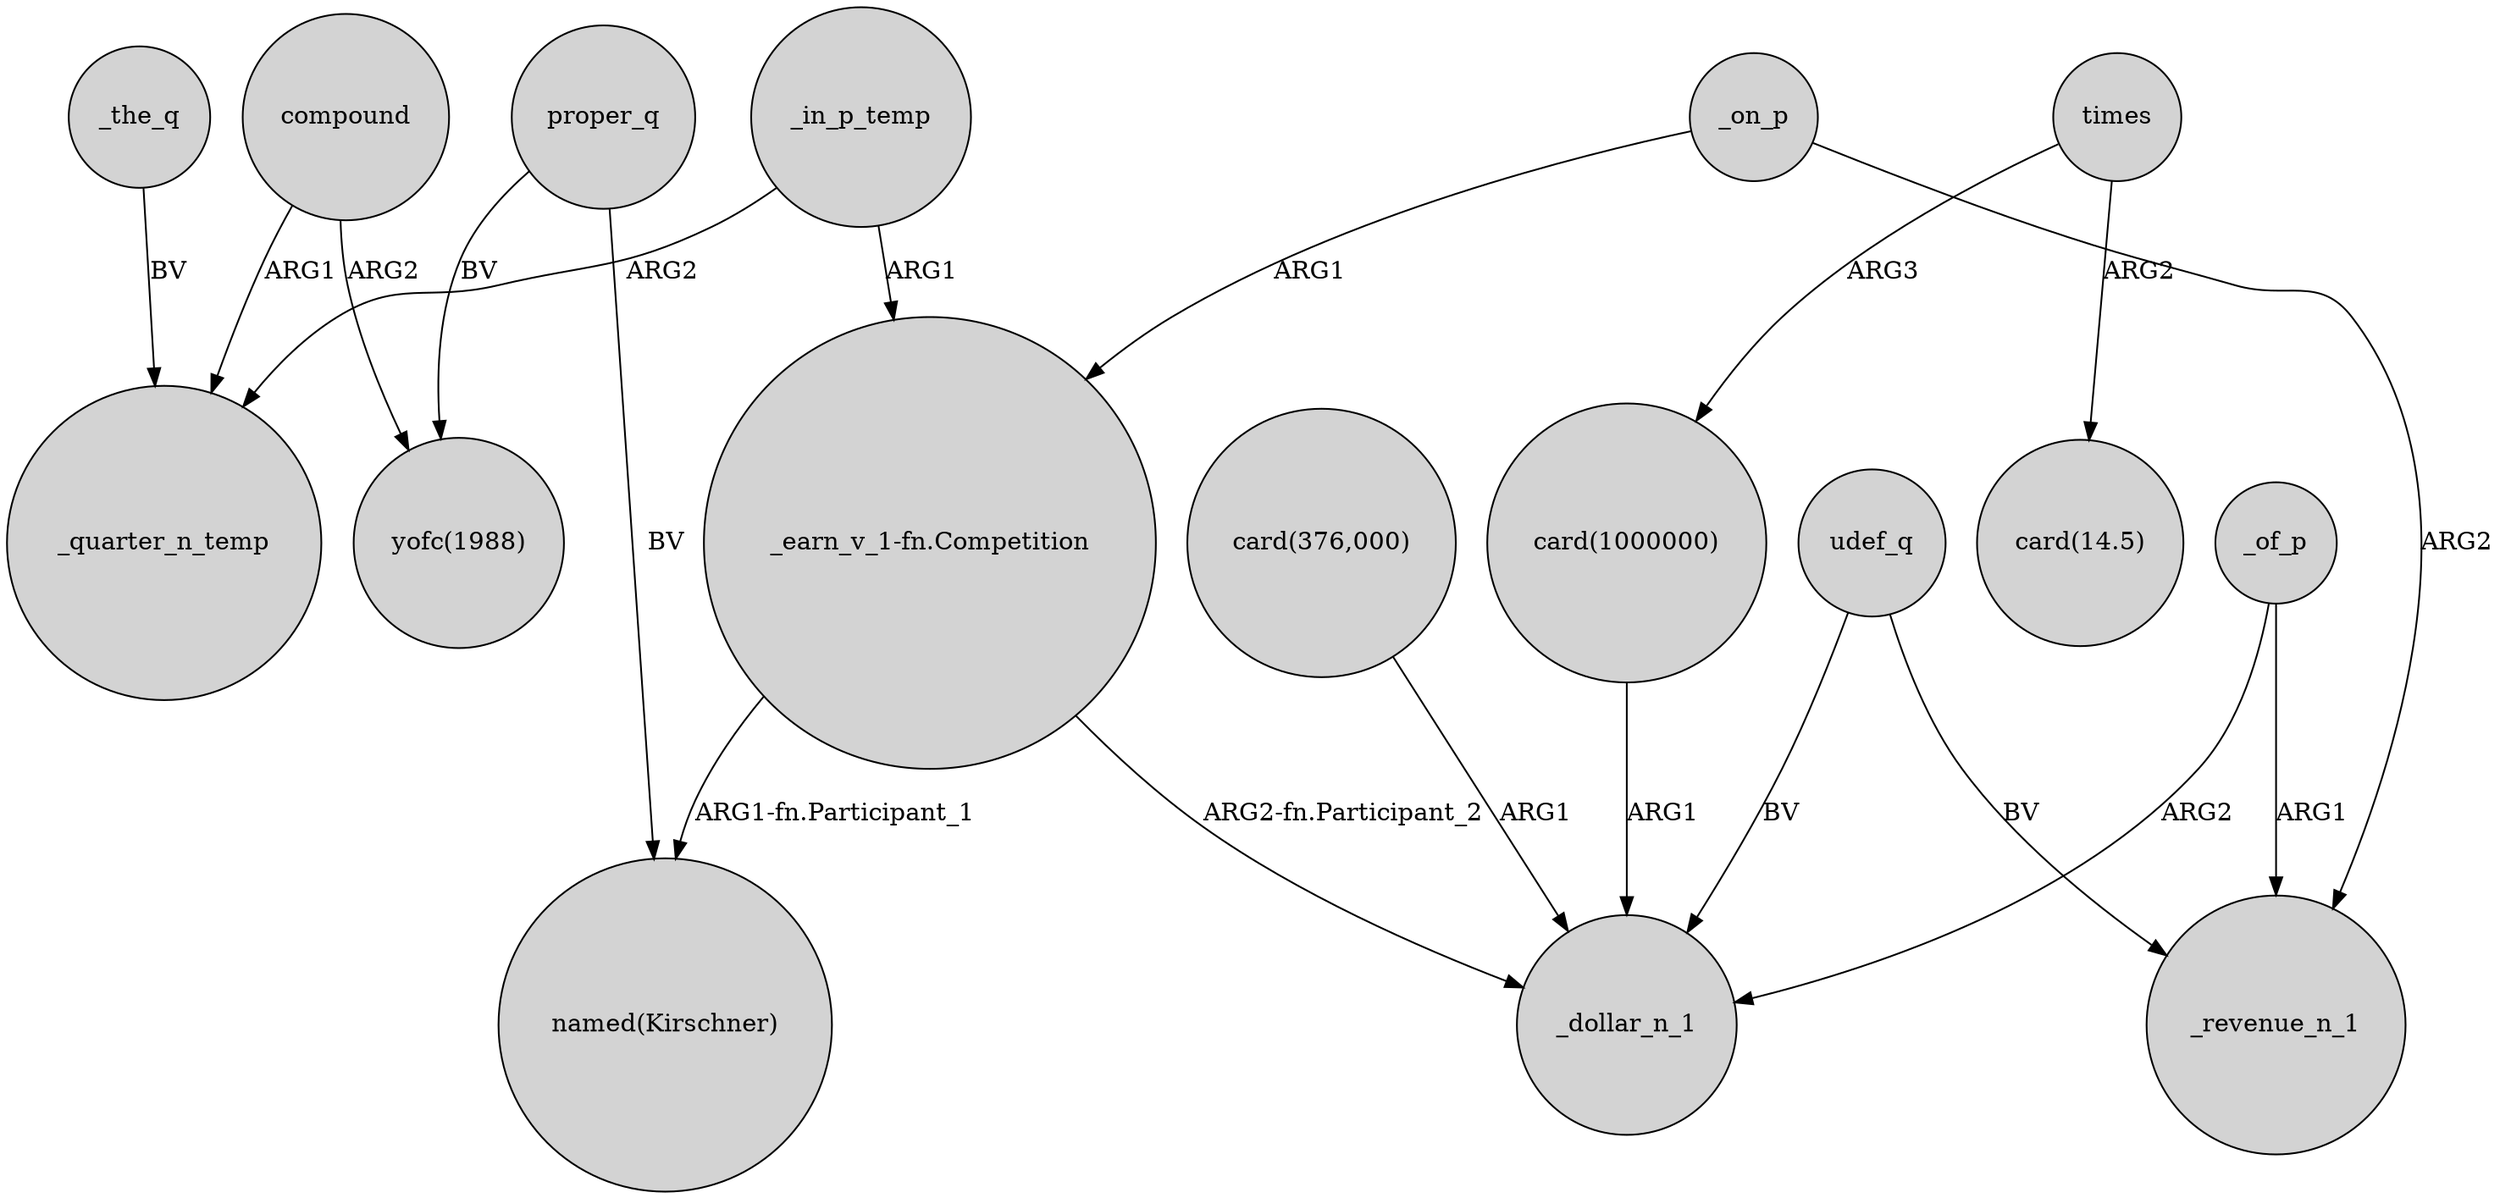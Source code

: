 digraph {
	node [shape=circle style=filled]
	_in_p_temp -> _quarter_n_temp [label=ARG2]
	compound -> _quarter_n_temp [label=ARG1]
	compound -> "yofc(1988)" [label=ARG2]
	"_earn_v_1-fn.Competition" -> _dollar_n_1 [label="ARG2-fn.Participant_2"]
	_on_p -> "_earn_v_1-fn.Competition" [label=ARG1]
	_the_q -> _quarter_n_temp [label=BV]
	times -> "card(1000000)" [label=ARG3]
	_on_p -> _revenue_n_1 [label=ARG2]
	_of_p -> _revenue_n_1 [label=ARG1]
	times -> "card(14.5)" [label=ARG2]
	udef_q -> _revenue_n_1 [label=BV]
	proper_q -> "named(Kirschner)" [label=BV]
	"_earn_v_1-fn.Competition" -> "named(Kirschner)" [label="ARG1-fn.Participant_1"]
	_in_p_temp -> "_earn_v_1-fn.Competition" [label=ARG1]
	udef_q -> _dollar_n_1 [label=BV]
	"card(1000000)" -> _dollar_n_1 [label=ARG1]
	proper_q -> "yofc(1988)" [label=BV]
	_of_p -> _dollar_n_1 [label=ARG2]
	"card(376,000)" -> _dollar_n_1 [label=ARG1]
}
